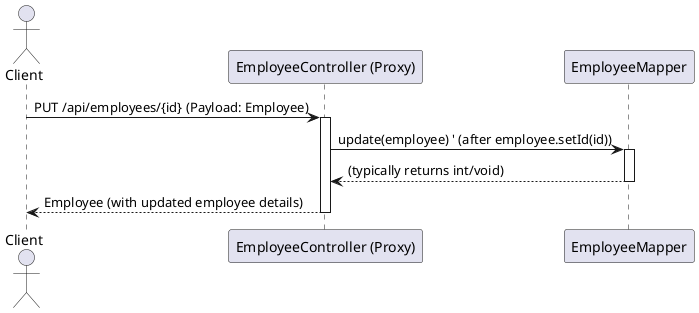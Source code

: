 @startuml
actor Client
participant "EmployeeController (Proxy)" as EmployeeController
participant EmployeeMapper

Client -> EmployeeController: PUT /api/employees/{id} (Payload: Employee)
activate EmployeeController
EmployeeController -> EmployeeMapper: update(employee) ' (after employee.setId(id))
activate EmployeeMapper
EmployeeMapper --> EmployeeController: (typically returns int/void)
deactivate EmployeeMapper
EmployeeController --> Client: Employee (with updated employee details)
deactivate EmployeeController
@enduml
